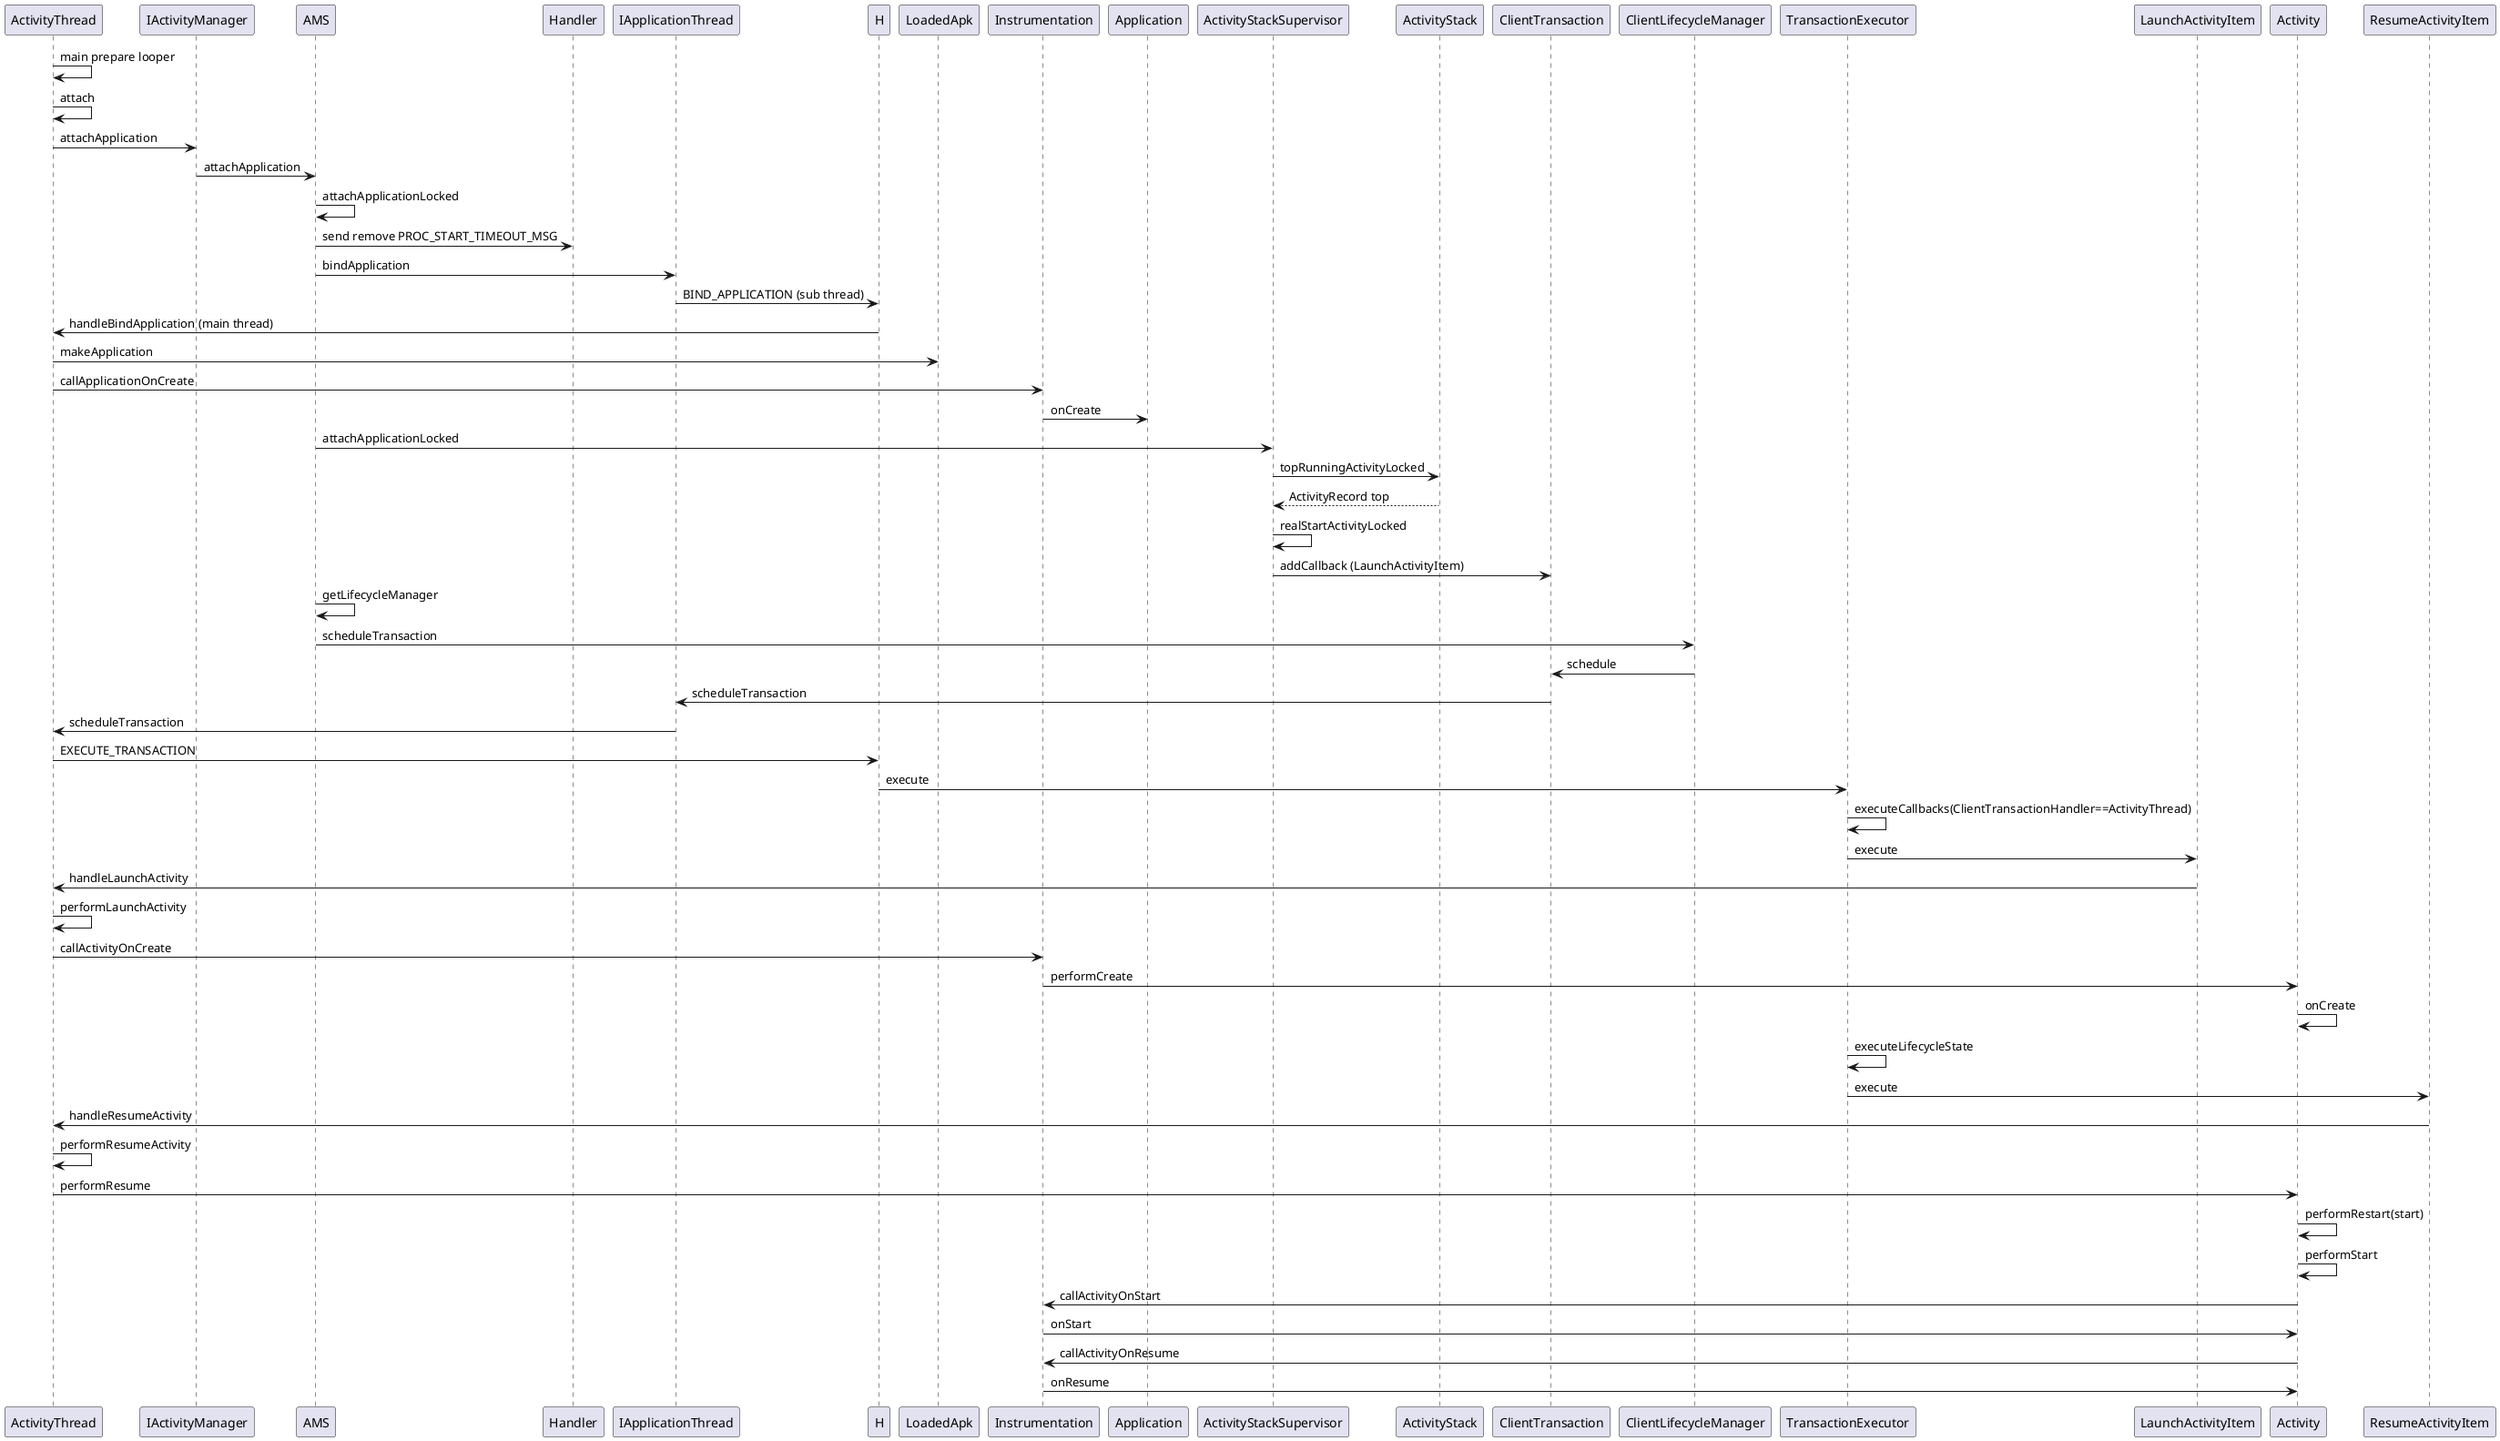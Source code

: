 @startuml
ActivityThread -> ActivityThread: main prepare looper
ActivityThread -> ActivityThread : attach
ActivityThread -> IActivityManager: attachApplication

IActivityManager -> AMS: attachApplication
AMS -> AMS: attachApplicationLocked
AMS -> Handler:send remove PROC_START_TIMEOUT_MSG
AMS -> IApplicationThread: bindApplication
IApplicationThread -> H:BIND_APPLICATION (sub thread)
H -> ActivityThread: handleBindApplication (main thread)
ActivityThread -> LoadedApk: makeApplication
ActivityThread -> Instrumentation: callApplicationOnCreate
Instrumentation -> Application: onCreate

'APP is ok, next do start components'
'Activity '
AMS -> ActivityStackSupervisor: attachApplicationLocked
'focused stack'
ActivityStackSupervisor -> ActivityStack: topRunningActivityLocked
ActivityStack --> ActivityStackSupervisor: ActivityRecord top
ActivityStackSupervisor -> ActivityStackSupervisor: realStartActivityLocked
ActivityStackSupervisor -> ClientTransaction: addCallback (LaunchActivityItem)

'perform onCreate of Activity'
AMS -> AMS: getLifecycleManager
AMS -> ClientLifecycleManager: scheduleTransaction
ClientLifecycleManager -> ClientTransaction: schedule
ClientTransaction -> IApplicationThread: scheduleTransaction
IApplicationThread -> ActivityThread: scheduleTransaction
ActivityThread -> H: EXECUTE_TRANSACTION
H -> TransactionExecutor: execute
TransactionExecutor -> TransactionExecutor: executeCallbacks(ClientTransactionHandler==ActivityThread)
TransactionExecutor -> LaunchActivityItem: execute
LaunchActivityItem -> ActivityThread: handleLaunchActivity
ActivityThread -> ActivityThread: performLaunchActivity
ActivityThread -> Instrumentation: callActivityOnCreate
Instrumentation -> Activity: performCreate
Activity -> Activity: onCreate

TransactionExecutor -> TransactionExecutor:executeLifecycleState
TransactionExecutor -> ResumeActivityItem:execute
ResumeActivityItem -> ActivityThread: handleResumeActivity
ActivityThread -> ActivityThread: performResumeActivity
ActivityThread -> Activity: performResume
Activity -> Activity: performRestart(start)
Activity -> Activity: performStart
Activity -> Instrumentation: callActivityOnStart
Instrumentation -> Activity: onStart
Activity -> Instrumentation: callActivityOnResume
Instrumentation -> Activity: onResume



'Service'
'AMS -> ActiveServices: attachApplicationLocked'
'Broadcast'
'AMS -> AMS: isPendingBroadcastProcessLocked'

@enduml